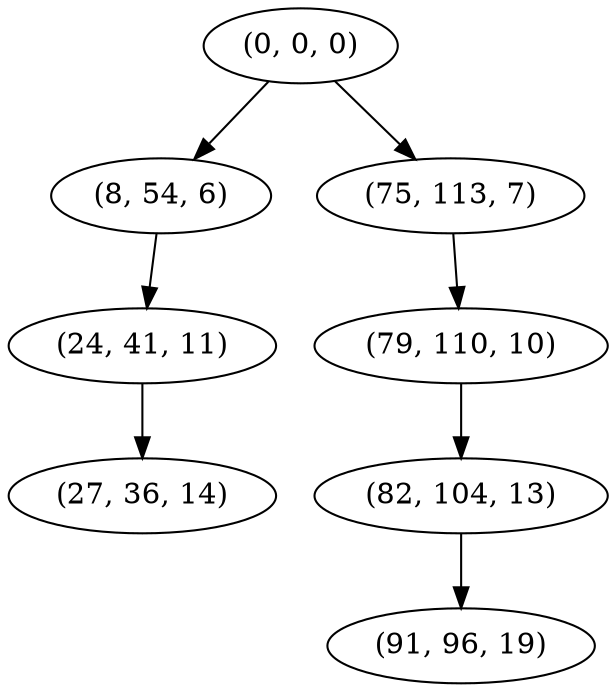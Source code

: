 digraph tree {
    "(0, 0, 0)";
    "(8, 54, 6)";
    "(24, 41, 11)";
    "(27, 36, 14)";
    "(75, 113, 7)";
    "(79, 110, 10)";
    "(82, 104, 13)";
    "(91, 96, 19)";
    "(0, 0, 0)" -> "(8, 54, 6)";
    "(0, 0, 0)" -> "(75, 113, 7)";
    "(8, 54, 6)" -> "(24, 41, 11)";
    "(24, 41, 11)" -> "(27, 36, 14)";
    "(75, 113, 7)" -> "(79, 110, 10)";
    "(79, 110, 10)" -> "(82, 104, 13)";
    "(82, 104, 13)" -> "(91, 96, 19)";
}
